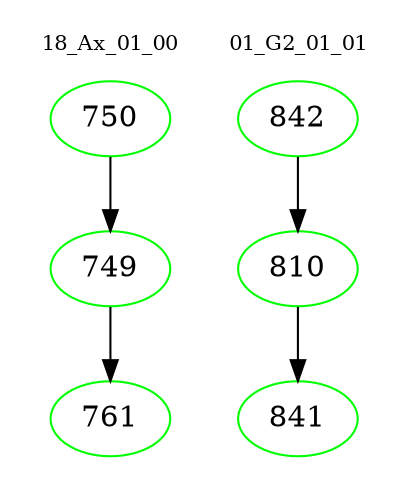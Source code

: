 digraph{
subgraph cluster_0 {
color = white
label = "18_Ax_01_00";
fontsize=10;
T0_750 [label="750", color="green"]
T0_750 -> T0_749 [color="black"]
T0_749 [label="749", color="green"]
T0_749 -> T0_761 [color="black"]
T0_761 [label="761", color="green"]
}
subgraph cluster_1 {
color = white
label = "01_G2_01_01";
fontsize=10;
T1_842 [label="842", color="green"]
T1_842 -> T1_810 [color="black"]
T1_810 [label="810", color="green"]
T1_810 -> T1_841 [color="black"]
T1_841 [label="841", color="green"]
}
}
